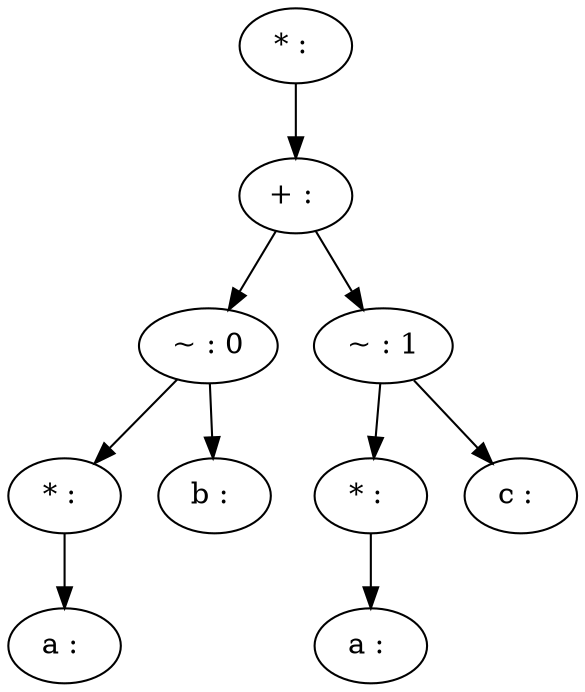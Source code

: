 // Iteration: 0
digraph {
	0 [label="* : "]
	1 [label="+ : "]
	2 [label="~ : 0"]
	3 [label="* : "]
	4 [label="a : "]
	5 [label="b : "]
	6 [label="~ : 1"]
	7 [label="* : "]
	8 [label="a : "]
	9 [label="c : "]
	0 -> 1
	1 -> 2
	2 -> 3
	3 -> 4
	2 -> 5
	1 -> 6
	6 -> 7
	7 -> 8
	6 -> 9
}
